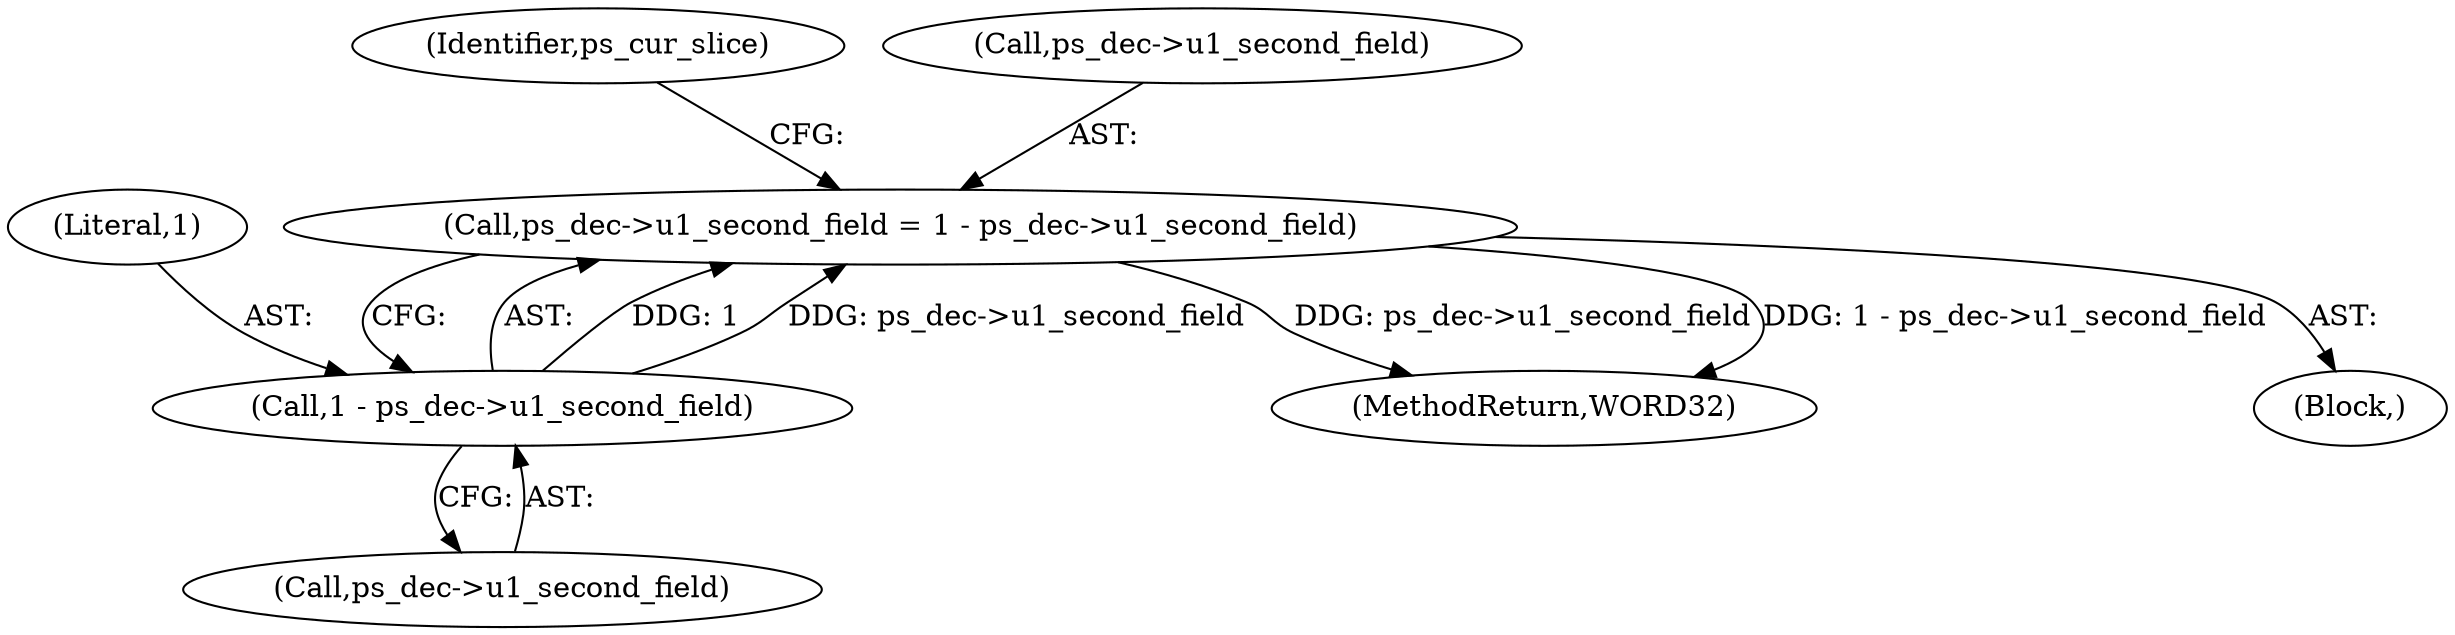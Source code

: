 digraph "0_Android_494561291a503840f385fbcd11d9bc5f4dc502b8_2@pointer" {
"1001196" [label="(Call,ps_dec->u1_second_field = 1 - ps_dec->u1_second_field)"];
"1001200" [label="(Call,1 - ps_dec->u1_second_field)"];
"1001201" [label="(Literal,1)"];
"1001195" [label="(Block,)"];
"1001196" [label="(Call,ps_dec->u1_second_field = 1 - ps_dec->u1_second_field)"];
"1001207" [label="(Identifier,ps_cur_slice)"];
"1001202" [label="(Call,ps_dec->u1_second_field)"];
"1001200" [label="(Call,1 - ps_dec->u1_second_field)"];
"1002619" [label="(MethodReturn,WORD32)"];
"1001197" [label="(Call,ps_dec->u1_second_field)"];
"1001196" -> "1001195"  [label="AST: "];
"1001196" -> "1001200"  [label="CFG: "];
"1001197" -> "1001196"  [label="AST: "];
"1001200" -> "1001196"  [label="AST: "];
"1001207" -> "1001196"  [label="CFG: "];
"1001196" -> "1002619"  [label="DDG: ps_dec->u1_second_field"];
"1001196" -> "1002619"  [label="DDG: 1 - ps_dec->u1_second_field"];
"1001200" -> "1001196"  [label="DDG: 1"];
"1001200" -> "1001196"  [label="DDG: ps_dec->u1_second_field"];
"1001200" -> "1001202"  [label="CFG: "];
"1001201" -> "1001200"  [label="AST: "];
"1001202" -> "1001200"  [label="AST: "];
}
